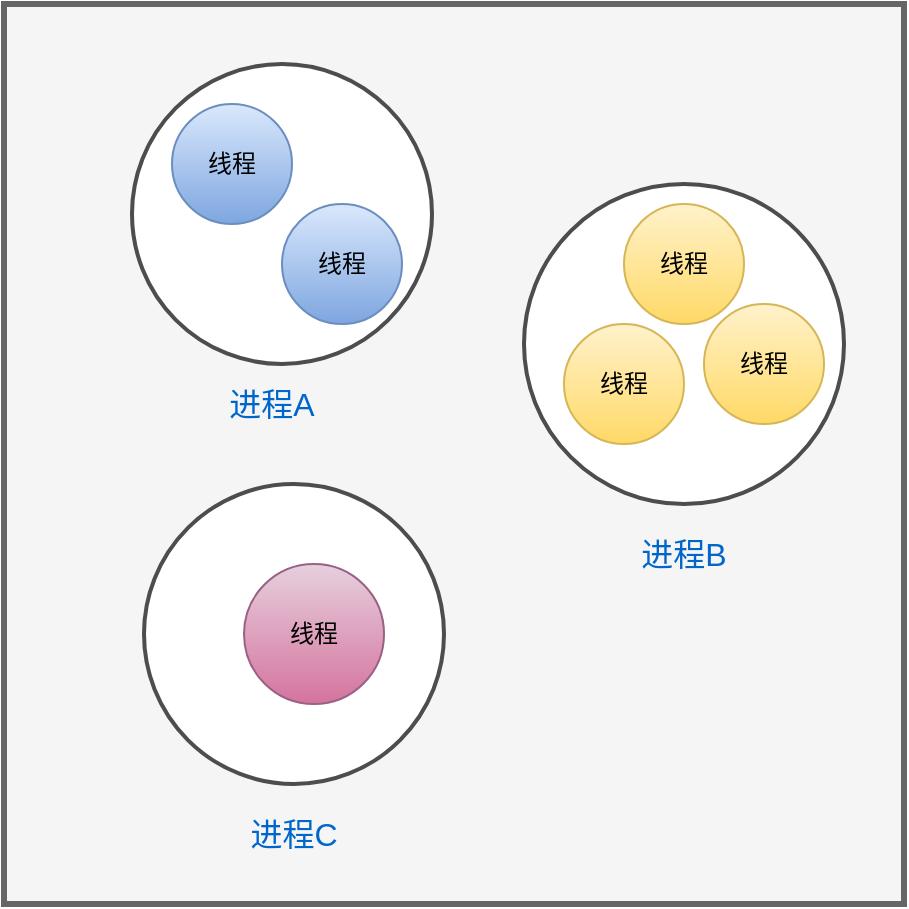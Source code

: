 <mxfile version="20.3.0" type="device"><diagram id="o6zkrONqOPV0U2YWpO51" name="第 1 页"><mxGraphModel dx="1426" dy="793" grid="1" gridSize="10" guides="1" tooltips="1" connect="1" arrows="1" fold="1" page="1" pageScale="1" pageWidth="827" pageHeight="1169" math="0" shadow="0"><root><mxCell id="0"/><mxCell id="1" parent="0"/><mxCell id="xgbInduZBY6AfLwc70J8-1" value="" style="whiteSpace=wrap;html=1;aspect=fixed;fillColor=#f5f5f5;strokeColor=#666666;strokeWidth=3;fontColor=#333333;" parent="1" vertex="1"><mxGeometry x="200" y="120" width="450" height="450" as="geometry"/></mxCell><mxCell id="xgbInduZBY6AfLwc70J8-19" value="" style="group" parent="1" vertex="1" connectable="0"><mxGeometry x="264" y="150" width="150" height="185" as="geometry"/></mxCell><mxCell id="xgbInduZBY6AfLwc70J8-2" value="" style="ellipse;whiteSpace=wrap;html=1;aspect=fixed;strokeColor=#4D4D4D;strokeWidth=2;" parent="xgbInduZBY6AfLwc70J8-19" vertex="1"><mxGeometry width="150" height="150" as="geometry"/></mxCell><mxCell id="xgbInduZBY6AfLwc70J8-5" value="线程" style="ellipse;whiteSpace=wrap;html=1;aspect=fixed;fillColor=#dae8fc;strokeColor=#6c8ebf;gradientColor=#7ea6e0;" parent="xgbInduZBY6AfLwc70J8-19" vertex="1"><mxGeometry x="20" y="20" width="60" height="60" as="geometry"/></mxCell><mxCell id="xgbInduZBY6AfLwc70J8-15" value="线程" style="ellipse;whiteSpace=wrap;html=1;aspect=fixed;fillColor=#dae8fc;strokeColor=#6c8ebf;gradientColor=#7ea6e0;" parent="xgbInduZBY6AfLwc70J8-19" vertex="1"><mxGeometry x="75" y="70" width="60" height="60" as="geometry"/></mxCell><mxCell id="xgbInduZBY6AfLwc70J8-17" value="&lt;font style=&quot;font-size: 16px;&quot;&gt;进程A&lt;/font&gt;" style="text;html=1;strokeColor=none;fillColor=none;align=center;verticalAlign=middle;whiteSpace=wrap;rounded=0;strokeWidth=2;fontColor=#0066CC;" parent="xgbInduZBY6AfLwc70J8-19" vertex="1"><mxGeometry x="40" y="155" width="60" height="30" as="geometry"/></mxCell><mxCell id="xgbInduZBY6AfLwc70J8-20" value="" style="group" parent="1" vertex="1" connectable="0"><mxGeometry x="460" y="210" width="160" height="200" as="geometry"/></mxCell><mxCell id="xgbInduZBY6AfLwc70J8-3" value="" style="ellipse;whiteSpace=wrap;html=1;aspect=fixed;strokeColor=#4D4D4D;strokeWidth=2;" parent="xgbInduZBY6AfLwc70J8-20" vertex="1"><mxGeometry width="160" height="160" as="geometry"/></mxCell><mxCell id="xgbInduZBY6AfLwc70J8-11" value="线程" style="ellipse;whiteSpace=wrap;html=1;aspect=fixed;fillColor=#fff2cc;strokeColor=#d6b656;gradientColor=#ffd966;" parent="xgbInduZBY6AfLwc70J8-20" vertex="1"><mxGeometry x="90" y="60" width="60" height="60" as="geometry"/></mxCell><mxCell id="xgbInduZBY6AfLwc70J8-13" value="线程" style="ellipse;whiteSpace=wrap;html=1;aspect=fixed;fillColor=#fff2cc;strokeColor=#d6b656;gradientColor=#ffd966;" parent="xgbInduZBY6AfLwc70J8-20" vertex="1"><mxGeometry x="20" y="70" width="60" height="60" as="geometry"/></mxCell><mxCell id="xgbInduZBY6AfLwc70J8-14" value="线程" style="ellipse;whiteSpace=wrap;html=1;aspect=fixed;fillColor=#fff2cc;strokeColor=#d6b656;gradientColor=#ffd966;" parent="xgbInduZBY6AfLwc70J8-20" vertex="1"><mxGeometry x="50" y="10" width="60" height="60" as="geometry"/></mxCell><mxCell id="xgbInduZBY6AfLwc70J8-16" value="&lt;font style=&quot;font-size: 16px;&quot;&gt;进程B&lt;/font&gt;" style="text;html=1;strokeColor=none;fillColor=none;align=center;verticalAlign=middle;whiteSpace=wrap;rounded=0;strokeWidth=2;fontColor=#0066CC;" parent="xgbInduZBY6AfLwc70J8-20" vertex="1"><mxGeometry x="50" y="170" width="60" height="30" as="geometry"/></mxCell><mxCell id="xgbInduZBY6AfLwc70J8-21" value="" style="group" parent="1" vertex="1" connectable="0"><mxGeometry x="270" y="360" width="150" height="190" as="geometry"/></mxCell><mxCell id="xgbInduZBY6AfLwc70J8-4" value="" style="ellipse;whiteSpace=wrap;html=1;aspect=fixed;strokeColor=#4D4D4D;strokeWidth=2;" parent="xgbInduZBY6AfLwc70J8-21" vertex="1"><mxGeometry width="150" height="150" as="geometry"/></mxCell><mxCell id="xgbInduZBY6AfLwc70J8-8" value="线程" style="ellipse;whiteSpace=wrap;html=1;aspect=fixed;fillColor=#e6d0de;strokeColor=#996185;gradientColor=#d5739d;" parent="xgbInduZBY6AfLwc70J8-21" vertex="1"><mxGeometry x="50" y="40" width="70" height="70" as="geometry"/></mxCell><mxCell id="xgbInduZBY6AfLwc70J8-18" value="&lt;font style=&quot;font-size: 16px;&quot;&gt;进程C&lt;/font&gt;" style="text;html=1;strokeColor=none;fillColor=none;align=center;verticalAlign=middle;whiteSpace=wrap;rounded=0;strokeWidth=2;fontColor=#0066CC;" parent="xgbInduZBY6AfLwc70J8-21" vertex="1"><mxGeometry x="45" y="160" width="60" height="30" as="geometry"/></mxCell></root></mxGraphModel></diagram></mxfile>